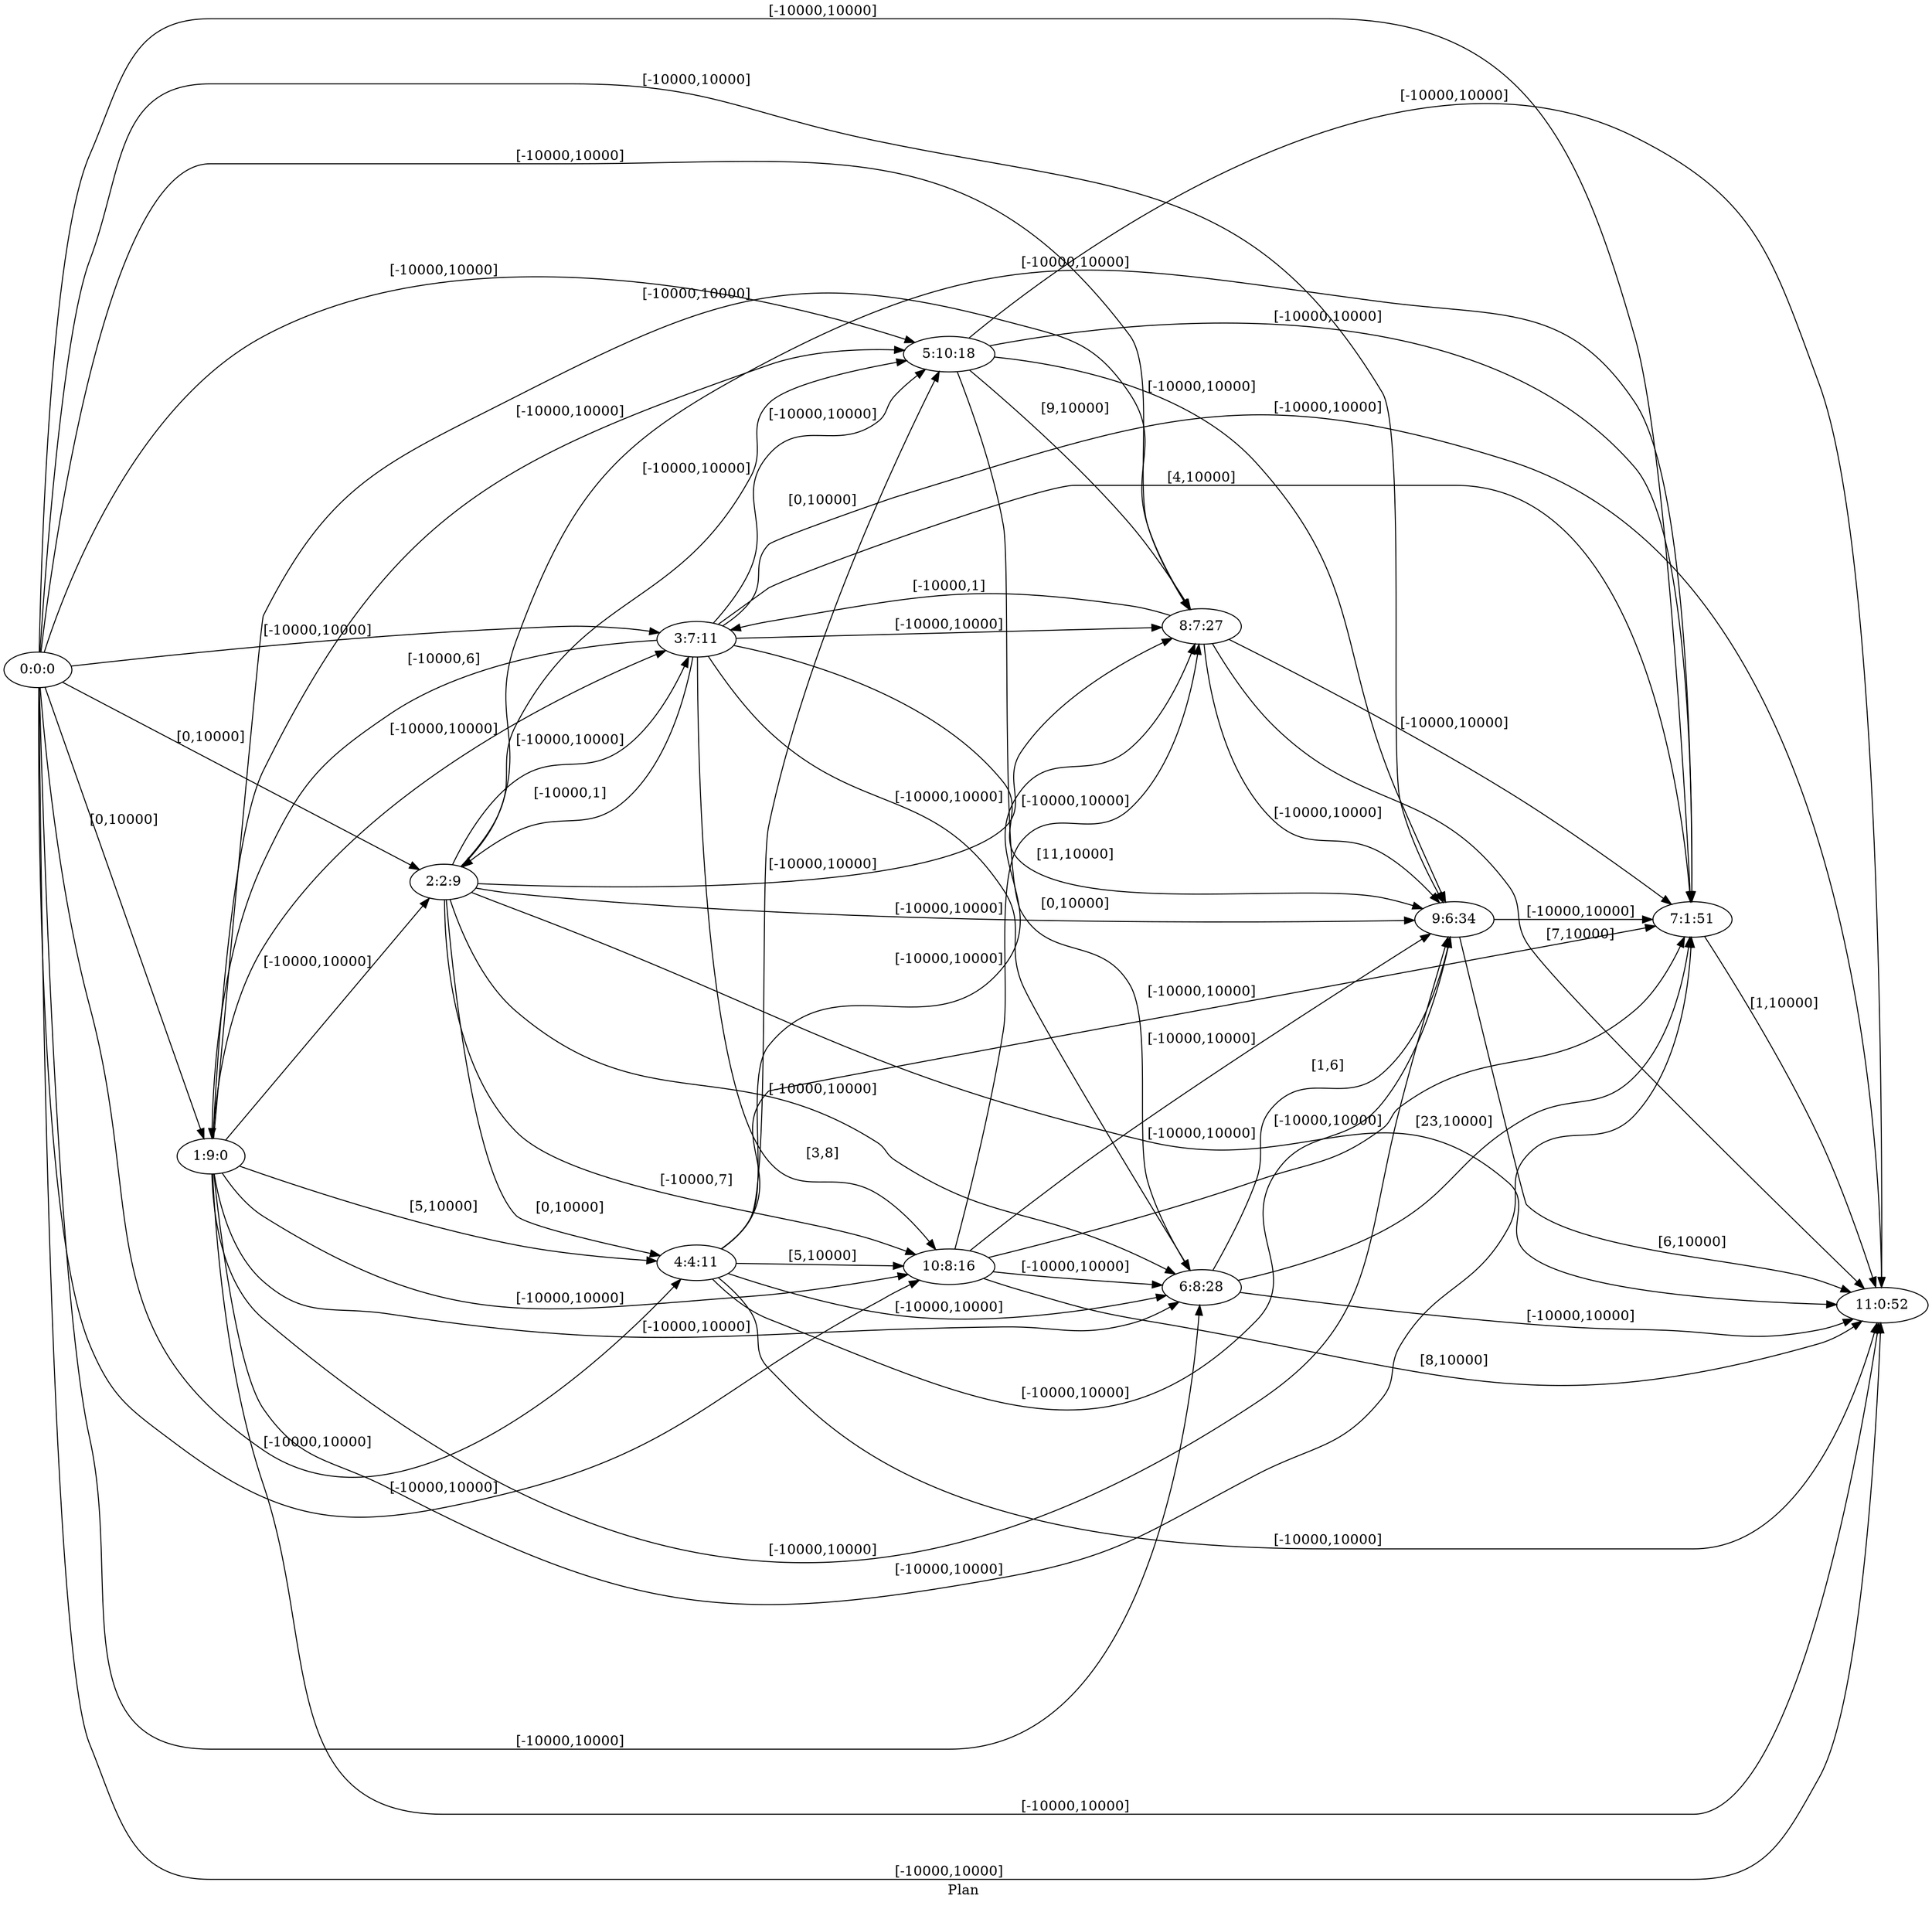 digraph G {
 rankdir = LR;
 nodesep = .45; 
 size = 30;
label="Plan ";
 fldt = 0.574504;
"0:0:0"->"1:9:0"[ label = "[0,10000]"];
"0:0:0"->"2:2:9"[ label = "[0,10000]"];
"0:0:0"->"3:7:11"[ label = "[-10000,10000]"];
"0:0:0"->"4:4:11"[ label = "[-10000,10000]"];
"0:0:0"->"5:10:18"[ label = "[-10000,10000]"];
"0:0:0"->"6:8:28"[ label = "[-10000,10000]"];
"0:0:0"->"7:1:51"[ label = "[-10000,10000]"];
"0:0:0"->"8:7:27"[ label = "[-10000,10000]"];
"0:0:0"->"9:6:34"[ label = "[-10000,10000]"];
"0:0:0"->"10:8:16"[ label = "[-10000,10000]"];
"0:0:0"->"11:0:52"[ label = "[-10000,10000]"];
"1:9:0"->"2:2:9"[ label = "[-10000,10000]"];
"1:9:0"->"3:7:11"[ label = "[-10000,10000]"];
"1:9:0"->"4:4:11"[ label = "[5,10000]"];
"1:9:0"->"5:10:18"[ label = "[-10000,10000]"];
"1:9:0"->"6:8:28"[ label = "[-10000,10000]"];
"1:9:0"->"7:1:51"[ label = "[-10000,10000]"];
"1:9:0"->"8:7:27"[ label = "[-10000,10000]"];
"1:9:0"->"9:6:34"[ label = "[-10000,10000]"];
"1:9:0"->"10:8:16"[ label = "[-10000,10000]"];
"1:9:0"->"11:0:52"[ label = "[-10000,10000]"];
"2:2:9"->"3:7:11"[ label = "[-10000,10000]"];
"2:2:9"->"4:4:11"[ label = "[0,10000]"];
"2:2:9"->"5:10:18"[ label = "[-10000,10000]"];
"2:2:9"->"6:8:28"[ label = "[-10000,10000]"];
"2:2:9"->"7:1:51"[ label = "[-10000,10000]"];
"2:2:9"->"8:7:27"[ label = "[-10000,10000]"];
"2:2:9"->"9:6:34"[ label = "[-10000,10000]"];
"2:2:9"->"10:8:16"[ label = "[-10000,7]"];
"2:2:9"->"11:0:52"[ label = "[-10000,10000]"];
"3:7:11"->"1:9:0"[ label = "[-10000,6]"];
"3:7:11"->"2:2:9"[ label = "[-10000,1]"];
"3:7:11"->"5:10:18"[ label = "[-10000,10000]"];
"3:7:11"->"6:8:28"[ label = "[-10000,10000]"];
"3:7:11"->"7:1:51"[ label = "[4,10000]"];
"3:7:11"->"8:7:27"[ label = "[-10000,10000]"];
"3:7:11"->"9:6:34"[ label = "[11,10000]"];
"3:7:11"->"10:8:16"[ label = "[3,8]"];
"3:7:11"->"11:0:52"[ label = "[-10000,10000]"];
"4:4:11"->"5:10:18"[ label = "[0,10000]"];
"4:4:11"->"6:8:28"[ label = "[-10000,10000]"];
"4:4:11"->"7:1:51"[ label = "[-10000,10000]"];
"4:4:11"->"8:7:27"[ label = "[-10000,10000]"];
"4:4:11"->"9:6:34"[ label = "[-10000,10000]"];
"4:4:11"->"10:8:16"[ label = "[5,10000]"];
"4:4:11"->"11:0:52"[ label = "[-10000,10000]"];
"5:10:18"->"6:8:28"[ label = "[0,10000]"];
"5:10:18"->"7:1:51"[ label = "[-10000,10000]"];
"5:10:18"->"8:7:27"[ label = "[9,10000]"];
"5:10:18"->"9:6:34"[ label = "[-10000,10000]"];
"5:10:18"->"11:0:52"[ label = "[-10000,10000]"];
"6:8:28"->"7:1:51"[ label = "[23,10000]"];
"6:8:28"->"9:6:34"[ label = "[1,6]"];
"6:8:28"->"11:0:52"[ label = "[-10000,10000]"];
"7:1:51"->"11:0:52"[ label = "[1,10000]"];
"8:7:27"->"3:7:11"[ label = "[-10000,1]"];
"8:7:27"->"7:1:51"[ label = "[-10000,10000]"];
"8:7:27"->"9:6:34"[ label = "[-10000,10000]"];
"8:7:27"->"11:0:52"[ label = "[7,10000]"];
"9:6:34"->"7:1:51"[ label = "[-10000,10000]"];
"9:6:34"->"11:0:52"[ label = "[6,10000]"];
"10:8:16"->"6:8:28"[ label = "[-10000,10000]"];
"10:8:16"->"7:1:51"[ label = "[-10000,10000]"];
"10:8:16"->"8:7:27"[ label = "[-10000,10000]"];
"10:8:16"->"9:6:34"[ label = "[-10000,10000]"];
"10:8:16"->"11:0:52"[ label = "[8,10000]"];
}

